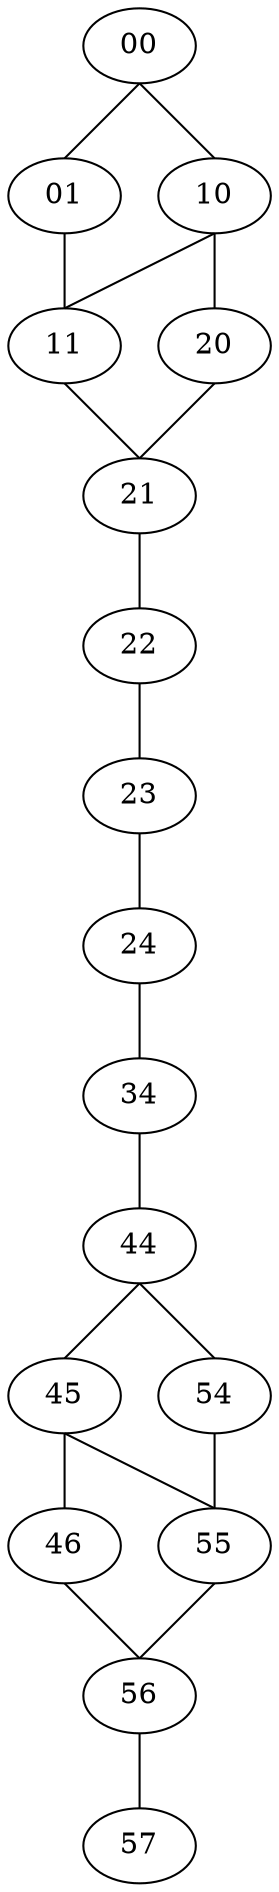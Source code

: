 digraph item_set {

// set edge attribute
edge [dir = none tailport = "s" headport = "n"]
splines=false

// the 1o layer
00 [label = "00"];
// the 2o layer
01 [label = "01"];
10 [label = "10"];

// the 3o layer
11 [label = "11"];
20 [label = "20"];

// the 4o layer
21 [label = "21"];

// the 5o layer
22 [label = "22"];

// the 6o layer
23 [label = "23"];

// the 7o layer
24 [label = "24"];

// the 8o layer
34 [label = "34"];

// the 9o layer
44 [label = "44"];

// the 10o layer
45 [label = "45"];
54 [label = "54"];

// the 11o layer
46 [label = "46"];
55 [label = "55"];

// the 12o layer
56 [label = "56"];

// the 13o layer
57 [label = "57"];

00 -> {10,01}
01 -> {11}
10 -> {20,11}
11 -> {21}
20 -> {21}
21 -> {22}
22 -> {23}
23 -> {24}
24 -> {34}
34 -> {44}
44 -> {54,45}
45 -> {55,46}
46 -> {56}
54 -> {55}
55 -> {56}
56 -> {57}
}